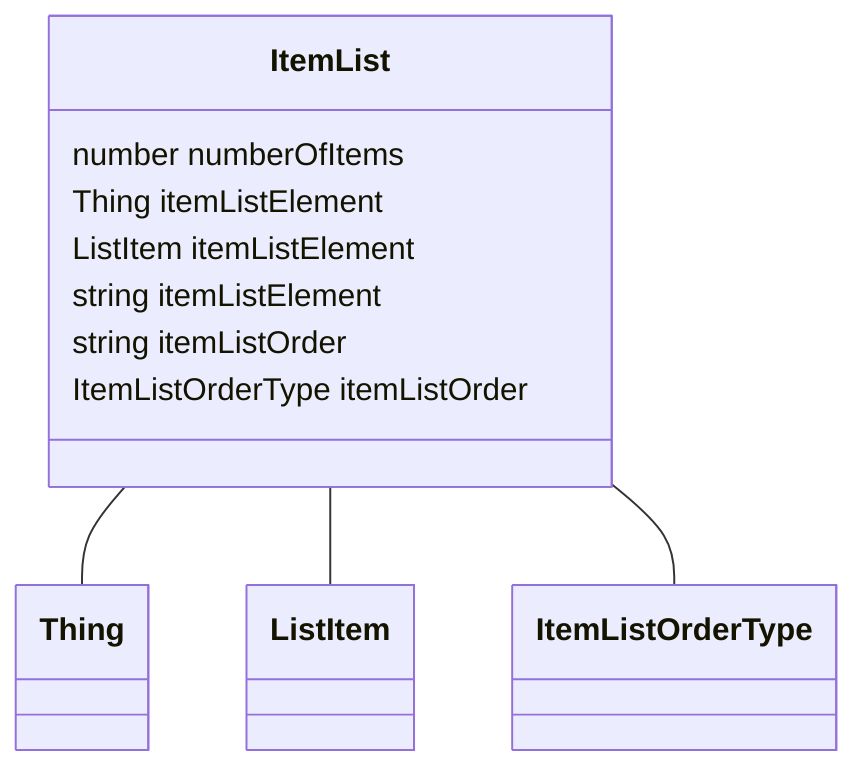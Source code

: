 classDiagram
  ItemList -- Thing
  ItemList -- ListItem
  ItemList -- ItemListOrderType


class ItemList {

  number numberOfItems
  Thing itemListElement
  ListItem itemListElement
  string itemListElement
  string itemListOrder
  ItemListOrderType itemListOrder

 }
